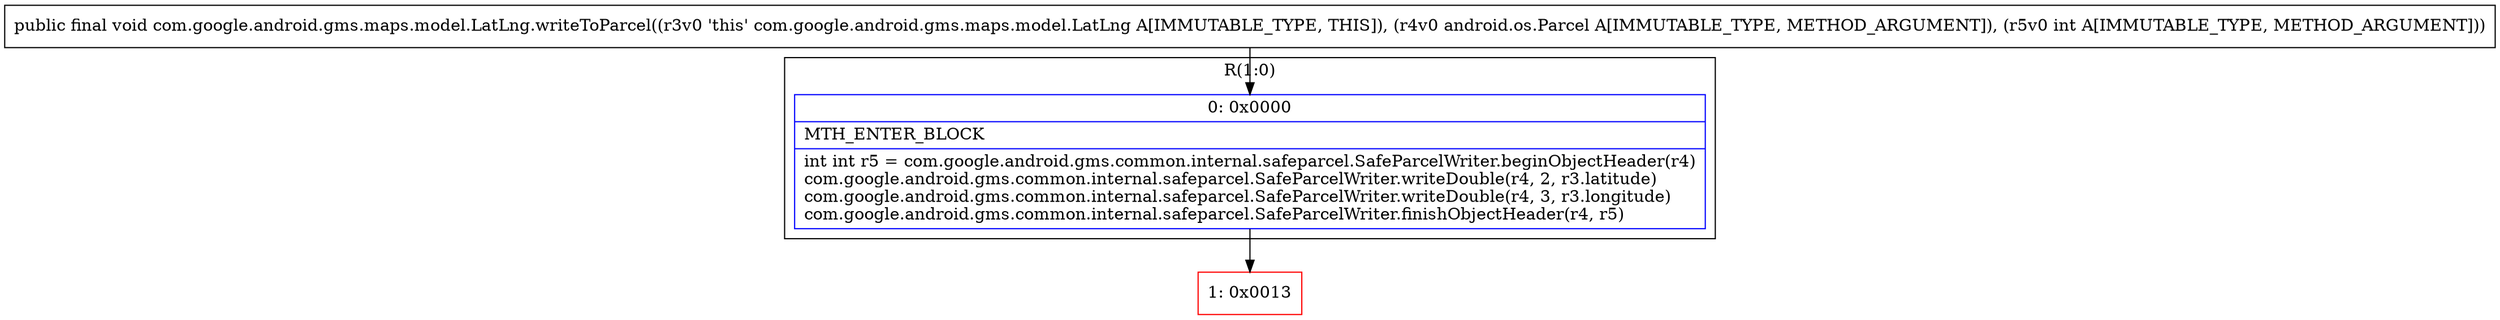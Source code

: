 digraph "CFG forcom.google.android.gms.maps.model.LatLng.writeToParcel(Landroid\/os\/Parcel;I)V" {
subgraph cluster_Region_110555729 {
label = "R(1:0)";
node [shape=record,color=blue];
Node_0 [shape=record,label="{0\:\ 0x0000|MTH_ENTER_BLOCK\l|int int r5 = com.google.android.gms.common.internal.safeparcel.SafeParcelWriter.beginObjectHeader(r4)\lcom.google.android.gms.common.internal.safeparcel.SafeParcelWriter.writeDouble(r4, 2, r3.latitude)\lcom.google.android.gms.common.internal.safeparcel.SafeParcelWriter.writeDouble(r4, 3, r3.longitude)\lcom.google.android.gms.common.internal.safeparcel.SafeParcelWriter.finishObjectHeader(r4, r5)\l}"];
}
Node_1 [shape=record,color=red,label="{1\:\ 0x0013}"];
MethodNode[shape=record,label="{public final void com.google.android.gms.maps.model.LatLng.writeToParcel((r3v0 'this' com.google.android.gms.maps.model.LatLng A[IMMUTABLE_TYPE, THIS]), (r4v0 android.os.Parcel A[IMMUTABLE_TYPE, METHOD_ARGUMENT]), (r5v0 int A[IMMUTABLE_TYPE, METHOD_ARGUMENT])) }"];
MethodNode -> Node_0;
Node_0 -> Node_1;
}

